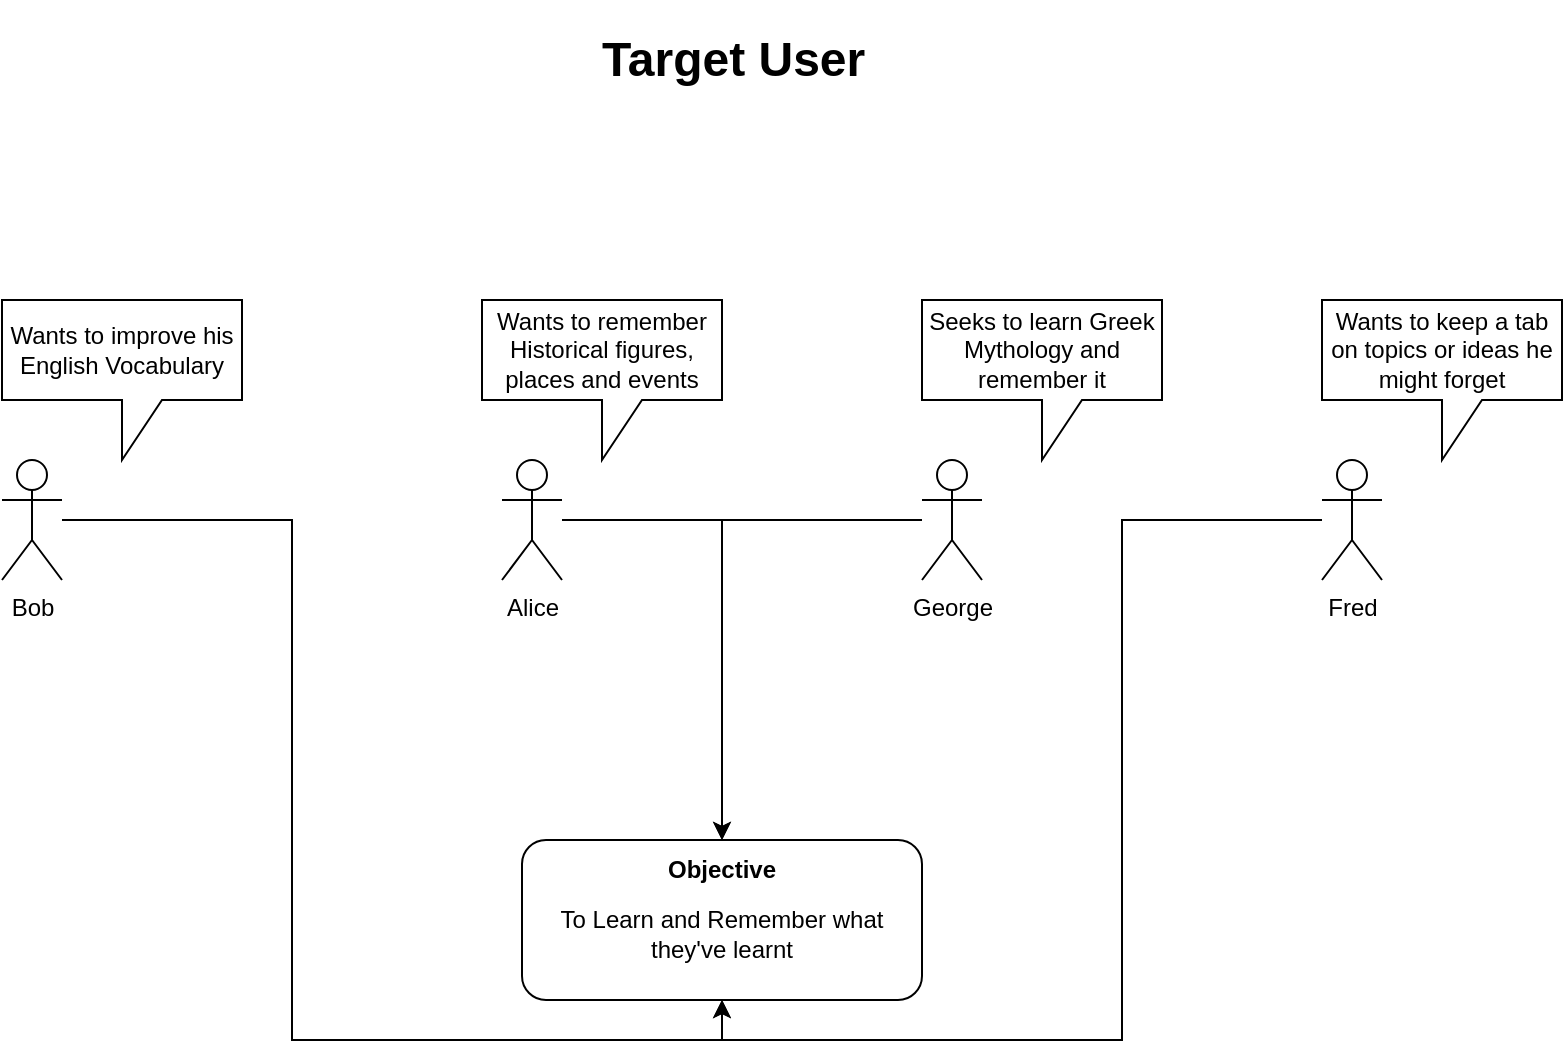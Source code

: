 <mxfile version="22.0.0" type="github" pages="2">
  <diagram name="Target User" id="phKFYD70wvnr9cNRO41y">
    <mxGraphModel dx="934" dy="682" grid="1" gridSize="10" guides="1" tooltips="1" connect="1" arrows="1" fold="1" page="1" pageScale="1" pageWidth="850" pageHeight="1100" math="0" shadow="0">
      <root>
        <mxCell id="0" />
        <mxCell id="1" parent="0" />
        <mxCell id="1DPx2WfFOsJZHPRdK-EC-22" style="edgeStyle=orthogonalEdgeStyle;rounded=0;orthogonalLoop=1;jettySize=auto;html=1;entryX=0.5;entryY=1;entryDx=0;entryDy=0;" edge="1" parent="1" source="1DPx2WfFOsJZHPRdK-EC-2" target="1DPx2WfFOsJZHPRdK-EC-15">
          <mxGeometry relative="1" as="geometry" />
        </mxCell>
        <mxCell id="1DPx2WfFOsJZHPRdK-EC-2" value="Bob&lt;br&gt;" style="shape=umlActor;verticalLabelPosition=bottom;verticalAlign=top;html=1;outlineConnect=0;" vertex="1" parent="1">
          <mxGeometry x="60" y="300" width="30" height="60" as="geometry" />
        </mxCell>
        <mxCell id="1DPx2WfFOsJZHPRdK-EC-3" value="&lt;h1&gt;&lt;span style=&quot;background-color: initial;&quot;&gt;Target User&lt;/span&gt;&lt;/h1&gt;&lt;h1&gt;&lt;br&gt;&lt;/h1&gt;" style="text;html=1;strokeColor=none;fillColor=none;spacing=5;spacingTop=-20;whiteSpace=wrap;overflow=hidden;rounded=0;" vertex="1" parent="1">
          <mxGeometry x="355" y="80" width="140" height="50" as="geometry" />
        </mxCell>
        <mxCell id="1DPx2WfFOsJZHPRdK-EC-4" value="Wants to improve his English Vocabulary" style="shape=callout;whiteSpace=wrap;html=1;perimeter=calloutPerimeter;" vertex="1" parent="1">
          <mxGeometry x="60" y="220" width="120" height="80" as="geometry" />
        </mxCell>
        <mxCell id="1DPx2WfFOsJZHPRdK-EC-23" style="edgeStyle=orthogonalEdgeStyle;rounded=0;orthogonalLoop=1;jettySize=auto;html=1;entryX=0.5;entryY=0;entryDx=0;entryDy=0;" edge="1" parent="1" source="1DPx2WfFOsJZHPRdK-EC-5" target="1DPx2WfFOsJZHPRdK-EC-16">
          <mxGeometry relative="1" as="geometry" />
        </mxCell>
        <mxCell id="1DPx2WfFOsJZHPRdK-EC-5" value="Alice" style="shape=umlActor;verticalLabelPosition=bottom;verticalAlign=top;html=1;outlineConnect=0;" vertex="1" parent="1">
          <mxGeometry x="310" y="300" width="30" height="60" as="geometry" />
        </mxCell>
        <mxCell id="1DPx2WfFOsJZHPRdK-EC-6" value="Wants to remember Historical figures, places and events" style="shape=callout;whiteSpace=wrap;html=1;perimeter=calloutPerimeter;" vertex="1" parent="1">
          <mxGeometry x="300" y="220" width="120" height="80" as="geometry" />
        </mxCell>
        <mxCell id="1DPx2WfFOsJZHPRdK-EC-24" style="edgeStyle=orthogonalEdgeStyle;rounded=0;orthogonalLoop=1;jettySize=auto;html=1;entryX=0.5;entryY=0;entryDx=0;entryDy=0;" edge="1" parent="1" source="1DPx2WfFOsJZHPRdK-EC-7" target="1DPx2WfFOsJZHPRdK-EC-16">
          <mxGeometry relative="1" as="geometry" />
        </mxCell>
        <mxCell id="1DPx2WfFOsJZHPRdK-EC-7" value="George" style="shape=umlActor;verticalLabelPosition=bottom;verticalAlign=top;html=1;outlineConnect=0;" vertex="1" parent="1">
          <mxGeometry x="520" y="300" width="30" height="60" as="geometry" />
        </mxCell>
        <mxCell id="1DPx2WfFOsJZHPRdK-EC-8" value="Seeks to learn Greek Mythology and remember it" style="shape=callout;whiteSpace=wrap;html=1;perimeter=calloutPerimeter;" vertex="1" parent="1">
          <mxGeometry x="520" y="220" width="120" height="80" as="geometry" />
        </mxCell>
        <mxCell id="1DPx2WfFOsJZHPRdK-EC-25" style="edgeStyle=orthogonalEdgeStyle;rounded=0;orthogonalLoop=1;jettySize=auto;html=1;entryX=0.5;entryY=1;entryDx=0;entryDy=0;" edge="1" parent="1" source="1DPx2WfFOsJZHPRdK-EC-9" target="1DPx2WfFOsJZHPRdK-EC-15">
          <mxGeometry relative="1" as="geometry" />
        </mxCell>
        <mxCell id="1DPx2WfFOsJZHPRdK-EC-9" value="Fred" style="shape=umlActor;verticalLabelPosition=bottom;verticalAlign=top;html=1;outlineConnect=0;" vertex="1" parent="1">
          <mxGeometry x="720" y="300" width="30" height="60" as="geometry" />
        </mxCell>
        <mxCell id="1DPx2WfFOsJZHPRdK-EC-10" value="Wants to keep a tab on topics or ideas he might forget" style="shape=callout;whiteSpace=wrap;html=1;perimeter=calloutPerimeter;" vertex="1" parent="1">
          <mxGeometry x="720" y="220" width="120" height="80" as="geometry" />
        </mxCell>
        <mxCell id="1DPx2WfFOsJZHPRdK-EC-15" value="&lt;br&gt;To Learn and Remember what they&#39;ve learnt" style="rounded=1;whiteSpace=wrap;html=1;" vertex="1" parent="1">
          <mxGeometry x="320" y="490" width="200" height="80" as="geometry" />
        </mxCell>
        <mxCell id="1DPx2WfFOsJZHPRdK-EC-16" value="&lt;b&gt;Objective&lt;/b&gt;" style="text;html=1;strokeColor=none;fillColor=none;align=center;verticalAlign=middle;whiteSpace=wrap;rounded=0;" vertex="1" parent="1">
          <mxGeometry x="390" y="490" width="60" height="30" as="geometry" />
        </mxCell>
      </root>
    </mxGraphModel>
  </diagram>
  <diagram id="PA_X-y9x7iA2R5NRTUC9" name="User Flow">
    <mxGraphModel dx="934" dy="682" grid="1" gridSize="10" guides="1" tooltips="1" connect="1" arrows="1" fold="1" page="1" pageScale="1" pageWidth="850" pageHeight="1100" math="0" shadow="0">
      <root>
        <mxCell id="0" />
        <mxCell id="1" parent="0" />
      </root>
    </mxGraphModel>
  </diagram>
</mxfile>
